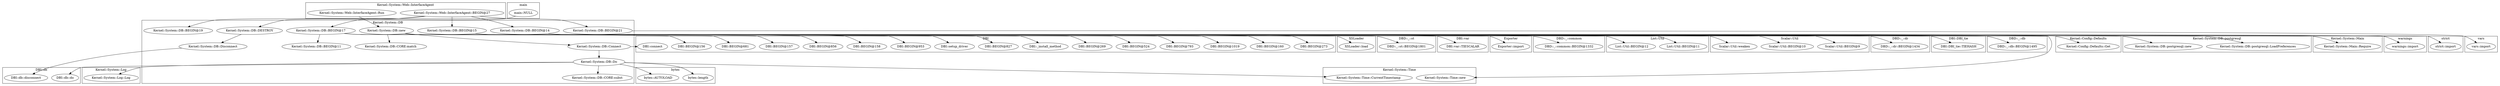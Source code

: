 digraph {
graph [overlap=false]
subgraph cluster_DBI {
	label="DBI";
	"DBI::BEGIN@273";
	"DBI::BEGIN@160";
	"DBI::BEGIN@1019";
	"DBI::BEGIN@793";
	"DBI::BEGIN@524";
	"DBI::BEGIN@269";
	"DBI::_install_method";
	"DBI::BEGIN@827";
	"DBI::setup_driver";
	"DBI::BEGIN@953";
	"DBI::BEGIN@158";
	"DBI::BEGIN@856";
	"DBI::BEGIN@157";
	"DBI::BEGIN@681";
	"DBI::BEGIN@156";
	"DBI::connect";
}
subgraph cluster_warnings {
	label="warnings";
	"warnings::import";
}
subgraph cluster_vars {
	label="vars";
	"vars::import";
}
subgraph cluster_strict {
	label="strict";
	"strict::import";
}
subgraph cluster_Kernel_System_DB {
	label="Kernel::System::DB";
	"Kernel::System::DB::DESTROY";
	"Kernel::System::DB::CORE:subst";
	"Kernel::System::DB::BEGIN@17";
	"Kernel::System::DB::CORE:match";
	"Kernel::System::DB::new";
	"Kernel::System::DB::Do";
	"Kernel::System::DB::Disconnect";
	"Kernel::System::DB::BEGIN@19";
	"Kernel::System::DB::Connect";
	"Kernel::System::DB::BEGIN@15";
	"Kernel::System::DB::BEGIN@14";
	"Kernel::System::DB::BEGIN@11";
	"Kernel::System::DB::BEGIN@21";
}
subgraph cluster_XSLoader {
	label="XSLoader";
	"XSLoader::load";
}
subgraph cluster_bytes {
	label="bytes";
	"bytes::length";
	"bytes::AUTOLOAD";
}
subgraph cluster_Kernel_System_Log {
	label="Kernel::System::Log";
	"Kernel::System::Log::Log";
}
subgraph cluster_DBD___st {
	label="DBD::_::st";
	"DBD::_::st::BEGIN@1801";
}
subgraph cluster_DBI_var {
	label="DBI::var";
	"DBI::var::TIESCALAR";
}
subgraph cluster_Exporter {
	label="Exporter";
	"Exporter::import";
}
subgraph cluster_DBD___common {
	label="DBD::_::common";
	"DBD::_::common::BEGIN@1332";
}
subgraph cluster_Kernel_System_Time {
	label="Kernel::System::Time";
	"Kernel::System::Time::new";
	"Kernel::System::Time::CurrentTimestamp";
}
subgraph cluster_Kernel_Config_Defaults {
	label="Kernel::Config::Defaults";
	"Kernel::Config::Defaults::Get";
}
subgraph cluster_List_Util {
	label="List::Util";
	"List::Util::BEGIN@11";
	"List::Util::BEGIN@12";
}
subgraph cluster_Kernel_System_Web_InterfaceAgent {
	label="Kernel::System::Web::InterfaceAgent";
	"Kernel::System::Web::InterfaceAgent::Run";
	"Kernel::System::Web::InterfaceAgent::BEGIN@27";
}
subgraph cluster_main {
	label="main";
	"main::NULL";
}
subgraph cluster_Kernel_System_DB_postgresql {
	label="Kernel::System::DB::postgresql";
	"Kernel::System::DB::postgresql::LoadPreferences";
	"Kernel::System::DB::postgresql::new";
}
subgraph cluster_DBI_db {
	label="DBI::db";
	"DBI::db::do";
	"DBI::db::disconnect";
}
subgraph cluster_Scalar_Util {
	label="Scalar::Util";
	"Scalar::Util::BEGIN@9";
	"Scalar::Util::BEGIN@10";
	"Scalar::Util::weaken";
}
subgraph cluster_Kernel_System_Main {
	label="Kernel::System::Main";
	"Kernel::System::Main::Require";
}
subgraph cluster_DBD___dr {
	label="DBD::_::dr";
	"DBD::_::dr::BEGIN@1434";
}
subgraph cluster_DBI_DBI_tie {
	label="DBI::DBI_tie";
	"DBI::DBI_tie::TIEHASH";
}
subgraph cluster_DBD___db {
	label="DBD::_::db";
	"DBD::_::db::BEGIN@1495";
}
"Kernel::System::DB::new" -> "Kernel::System::Time::new";
"main::NULL" -> "Kernel::System::DB::DESTROY";
"Kernel::System::Web::InterfaceAgent::BEGIN@27" -> "Kernel::System::DB::BEGIN@17";
"Kernel::System::DB::BEGIN@17" -> "DBI::BEGIN@160";
"Kernel::System::DB::Do" -> "bytes::AUTOLOAD";
"Kernel::System::DB::BEGIN@17" -> "Scalar::Util::weaken";
"Kernel::System::Web::InterfaceAgent::BEGIN@27" -> "Kernel::System::DB::BEGIN@21";
"Kernel::System::DB::new" -> "Kernel::Config::Defaults::Get";
"Kernel::System::DB::BEGIN@17" -> "DBI::DBI_tie::TIEHASH";
"Kernel::System::DB::BEGIN@17" -> "Exporter::import";
"Kernel::System::DB::BEGIN@17" -> "DBD::_::dr::BEGIN@1434";
"Kernel::System::DB::BEGIN@17" -> "List::Util::BEGIN@12";
"Kernel::System::DB::Do" -> "Kernel::System::DB::CORE:subst";
"Kernel::System::DB::new" -> "Kernel::System::DB::Connect";
"Kernel::System::DB::BEGIN@17" -> "DBI::BEGIN@827";
"Kernel::System::DB::BEGIN@17" -> "DBD::_::common::BEGIN@1332";
"Kernel::System::Web::InterfaceAgent::BEGIN@27" -> "Kernel::System::DB::BEGIN@14";
"Kernel::System::DB::BEGIN@17" -> "DBI::var::TIESCALAR";
"Kernel::System::DB::BEGIN@17" -> "Scalar::Util::BEGIN@10";
"Kernel::System::DB::BEGIN@17" -> "List::Util::BEGIN@11";
"Kernel::System::Web::InterfaceAgent::Run" -> "Kernel::System::DB::new";
"Kernel::System::DB::BEGIN@15" -> "warnings::import";
"Kernel::System::DB::BEGIN@17" -> "DBI::_install_method";
"Kernel::System::DB::BEGIN@17" -> "DBD::_::db::BEGIN@1495";
"Kernel::System::DB::Do" -> "DBI::db::do";
"Kernel::System::DB::BEGIN@17" -> "DBD::_::st::BEGIN@1801";
"Kernel::System::DB::new" -> "Kernel::System::DB::postgresql::new";
"Kernel::System::DB::BEGIN@17" -> "DBI::BEGIN@269";
"Kernel::System::DB::Connect" -> "Kernel::System::DB::Do";
"Kernel::System::DB::BEGIN@17" -> "DBI::BEGIN@157";
"Kernel::System::DB::BEGIN@17" -> "DBI::BEGIN@681";
"Kernel::System::DB::BEGIN@21" -> "vars::import";
"Kernel::System::DB::BEGIN@17" -> "DBI::BEGIN@273";
"Kernel::System::DB::Do" -> "bytes::length";
"Kernel::System::Web::InterfaceAgent::BEGIN@27" -> "Kernel::System::DB::BEGIN@19";
"Kernel::System::DB::DESTROY" -> "Kernel::System::DB::Disconnect";
"Kernel::System::DB::BEGIN@17" -> "DBI::BEGIN@953";
"Kernel::System::DB::BEGIN@17" -> "DBI::BEGIN@856";
"Kernel::System::DB::Connect" -> "DBI::connect";
"Kernel::System::DB::new" -> "Kernel::System::DB::postgresql::LoadPreferences";
"Kernel::System::DB::BEGIN@17" -> "Scalar::Util::BEGIN@9";
"Kernel::System::DB::new" -> "Kernel::System::DB::CORE:match";
"Kernel::System::DB::BEGIN@17" -> "DBI::BEGIN@524";
"Kernel::System::DB::BEGIN@17" -> "DBI::setup_driver";
"Kernel::System::DB::BEGIN@17" -> "DBI::BEGIN@158";
"Kernel::System::DB::BEGIN@17" -> "XSLoader::load";
"Kernel::System::DB::Do" -> "Kernel::System::Log::Log";
"Kernel::System::DB::new" -> "Kernel::System::Main::Require";
"Kernel::System::DB::BEGIN@17" -> "DBI::BEGIN@1019";
"Kernel::System::DB::BEGIN@17" -> "DBI::BEGIN@793";
"Kernel::System::DB::Disconnect" -> "DBI::db::disconnect";
"Kernel::System::DB::Do" -> "Kernel::System::Time::CurrentTimestamp";
"Kernel::System::Web::InterfaceAgent::BEGIN@27" -> "Kernel::System::DB::BEGIN@15";
"Kernel::System::DB::BEGIN@17" -> "Kernel::System::DB::BEGIN@11";
"Kernel::System::DB::BEGIN@14" -> "strict::import";
"Kernel::System::DB::BEGIN@17" -> "DBI::BEGIN@156";
}
